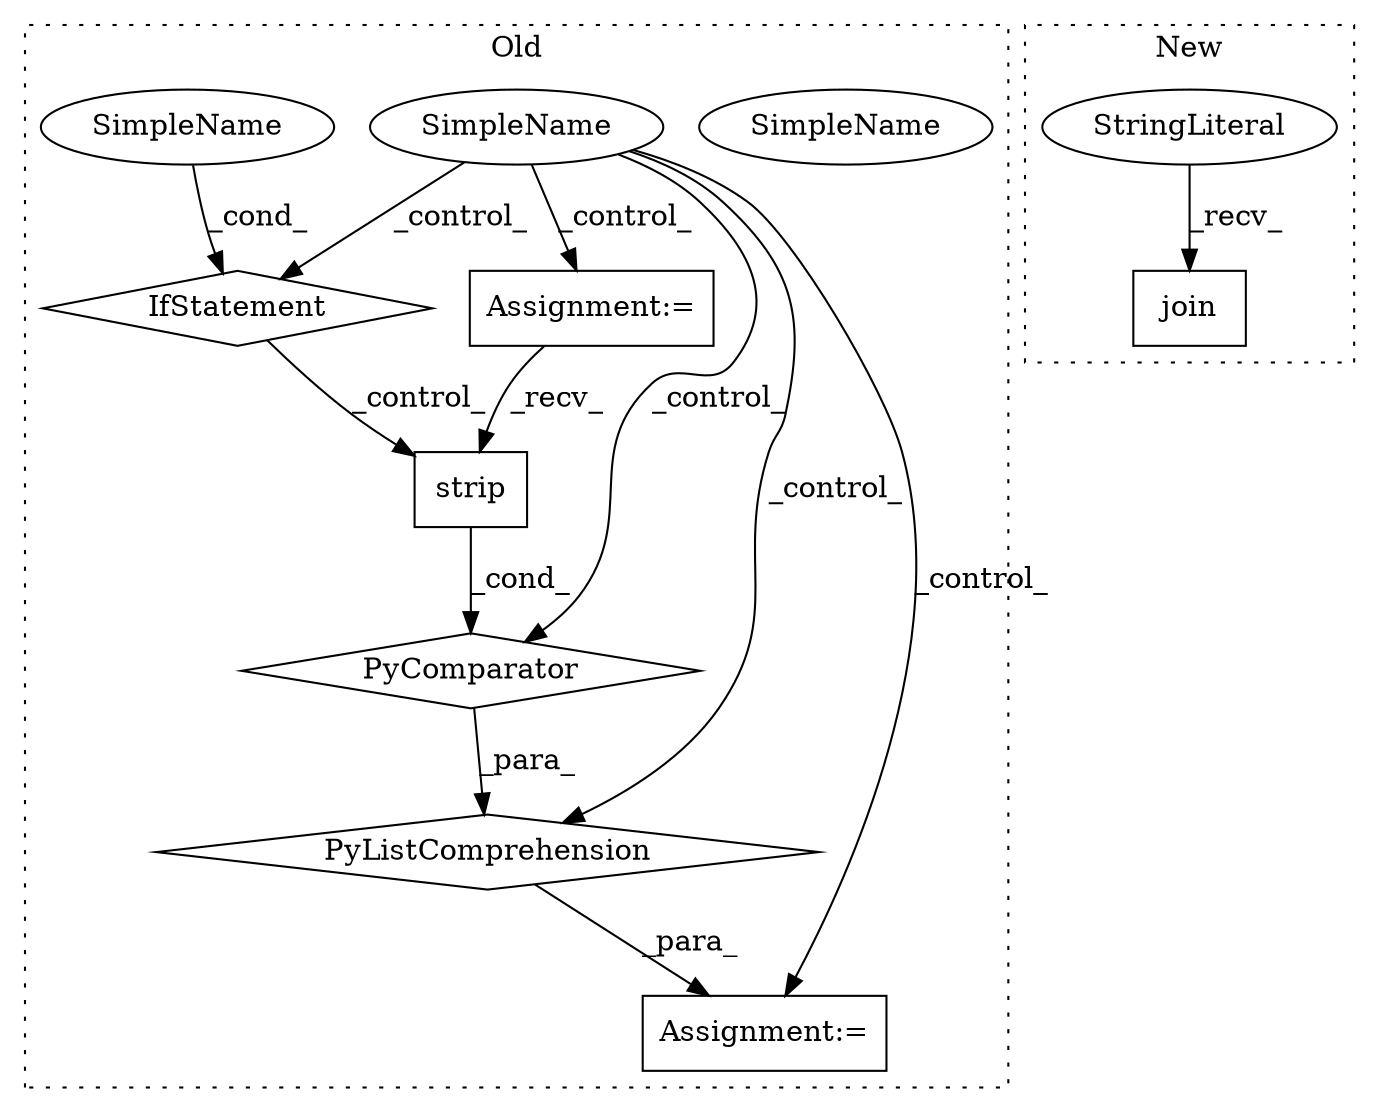 digraph G {
subgraph cluster0 {
1 [label="strip" a="32" s="5634" l="7" shape="box"];
4 [label="Assignment:=" a="7" s="5616" l="16" shape="box"];
5 [label="IfStatement" a="25" s="5714" l="34" shape="diamond"];
6 [label="SimpleName" a="42" s="5743" l="5" shape="ellipse"];
7 [label="PyComparator" a="113" s="5714" l="34" shape="diamond"];
8 [label="Assignment:=" a="7" s="5585" l="6" shape="box"];
9 [label="SimpleName" a="42" s="" l="" shape="ellipse"];
10 [label="PyListComprehension" a="109" s="5632" l="124" shape="diamond"];
11 [label="SimpleName" a="42" s="5743" l="5" shape="ellipse"];
label = "Old";
style="dotted";
}
subgraph cluster1 {
2 [label="join" a="32" s="5160,5180" l="5,1" shape="box"];
3 [label="StringLiteral" a="45" s="5156" l="3" shape="ellipse"];
label = "New";
style="dotted";
}
1 -> 7 [label="_cond_"];
3 -> 2 [label="_recv_"];
5 -> 1 [label="_control_"];
7 -> 10 [label="_para_"];
8 -> 1 [label="_recv_"];
9 -> 8 [label="_control_"];
9 -> 10 [label="_control_"];
9 -> 7 [label="_control_"];
9 -> 5 [label="_control_"];
9 -> 4 [label="_control_"];
10 -> 4 [label="_para_"];
11 -> 5 [label="_cond_"];
}